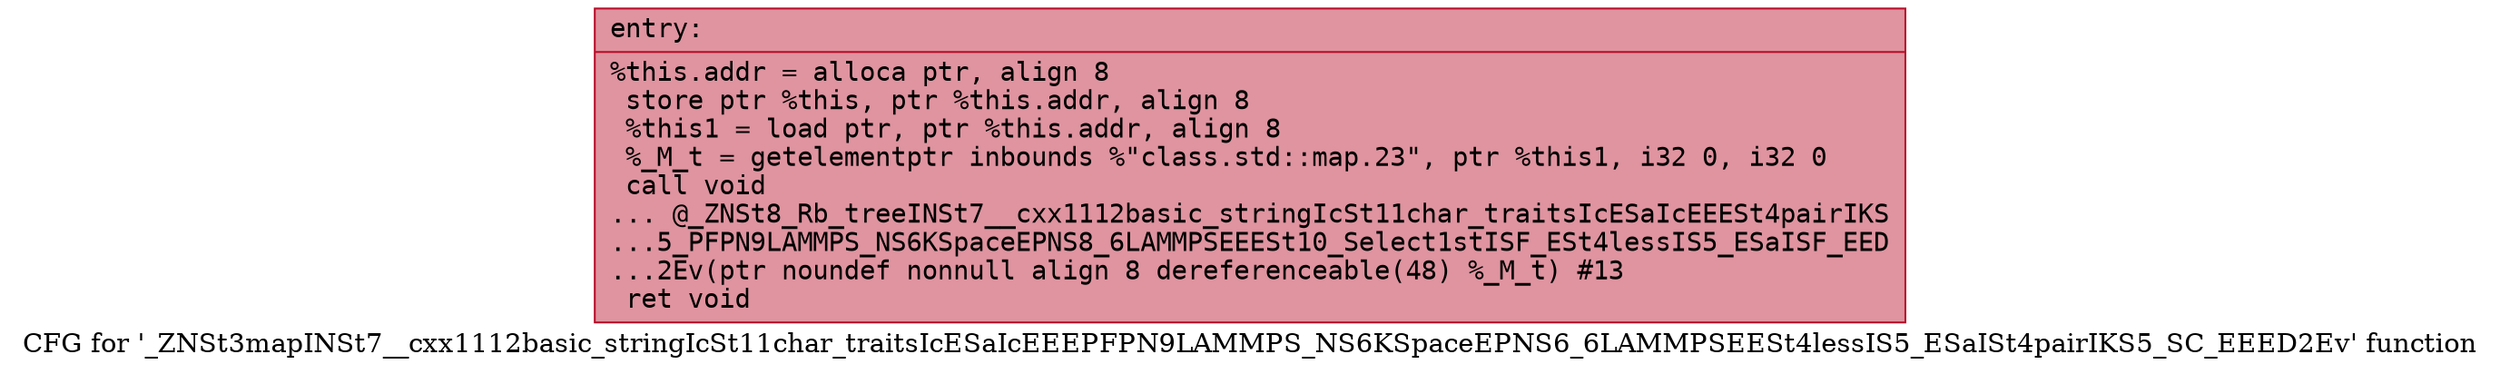 digraph "CFG for '_ZNSt3mapINSt7__cxx1112basic_stringIcSt11char_traitsIcESaIcEEEPFPN9LAMMPS_NS6KSpaceEPNS6_6LAMMPSEESt4lessIS5_ESaISt4pairIKS5_SC_EEED2Ev' function" {
	label="CFG for '_ZNSt3mapINSt7__cxx1112basic_stringIcSt11char_traitsIcESaIcEEEPFPN9LAMMPS_NS6KSpaceEPNS6_6LAMMPSEESt4lessIS5_ESaISt4pairIKS5_SC_EEED2Ev' function";

	Node0x563a5e037bf0 [shape=record,color="#b70d28ff", style=filled, fillcolor="#b70d2870" fontname="Courier",label="{entry:\l|  %this.addr = alloca ptr, align 8\l  store ptr %this, ptr %this.addr, align 8\l  %this1 = load ptr, ptr %this.addr, align 8\l  %_M_t = getelementptr inbounds %\"class.std::map.23\", ptr %this1, i32 0, i32 0\l  call void\l... @_ZNSt8_Rb_treeINSt7__cxx1112basic_stringIcSt11char_traitsIcESaIcEEESt4pairIKS\l...5_PFPN9LAMMPS_NS6KSpaceEPNS8_6LAMMPSEEESt10_Select1stISF_ESt4lessIS5_ESaISF_EED\l...2Ev(ptr noundef nonnull align 8 dereferenceable(48) %_M_t) #13\l  ret void\l}"];
}
